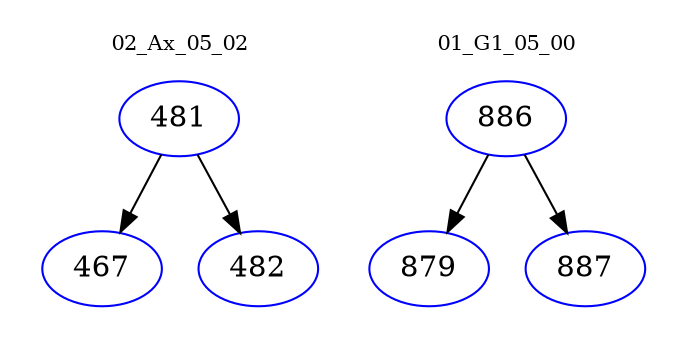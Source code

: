 digraph{
subgraph cluster_0 {
color = white
label = "02_Ax_05_02";
fontsize=10;
T0_481 [label="481", color="blue"]
T0_481 -> T0_467 [color="black"]
T0_467 [label="467", color="blue"]
T0_481 -> T0_482 [color="black"]
T0_482 [label="482", color="blue"]
}
subgraph cluster_1 {
color = white
label = "01_G1_05_00";
fontsize=10;
T1_886 [label="886", color="blue"]
T1_886 -> T1_879 [color="black"]
T1_879 [label="879", color="blue"]
T1_886 -> T1_887 [color="black"]
T1_887 [label="887", color="blue"]
}
}
